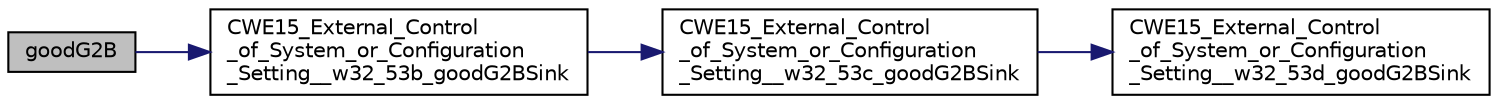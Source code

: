 digraph "goodG2B"
{
  edge [fontname="Helvetica",fontsize="10",labelfontname="Helvetica",labelfontsize="10"];
  node [fontname="Helvetica",fontsize="10",shape=record];
  rankdir="LR";
  Node26 [label="goodG2B",height=0.2,width=0.4,color="black", fillcolor="grey75", style="filled", fontcolor="black"];
  Node26 -> Node27 [color="midnightblue",fontsize="10",style="solid",fontname="Helvetica"];
  Node27 [label="CWE15_External_Control\l_of_System_or_Configuration\l_Setting__w32_53b_goodG2BSink",height=0.2,width=0.4,color="black", fillcolor="white", style="filled",URL="$CWE15__External__Control__of__System__or__Configuration__Setting____w32__53a_8c.html#ac827f9f53ccf41715e999598a62ba31e"];
  Node27 -> Node28 [color="midnightblue",fontsize="10",style="solid",fontname="Helvetica"];
  Node28 [label="CWE15_External_Control\l_of_System_or_Configuration\l_Setting__w32_53c_goodG2BSink",height=0.2,width=0.4,color="black", fillcolor="white", style="filled",URL="$CWE15__External__Control__of__System__or__Configuration__Setting____w32__53b_8c.html#aa7f4df223585be58bd79349b721bd907"];
  Node28 -> Node29 [color="midnightblue",fontsize="10",style="solid",fontname="Helvetica"];
  Node29 [label="CWE15_External_Control\l_of_System_or_Configuration\l_Setting__w32_53d_goodG2BSink",height=0.2,width=0.4,color="black", fillcolor="white", style="filled",URL="$CWE15__External__Control__of__System__or__Configuration__Setting____w32__53c_8c.html#a5bc3ecfeb6a5c396bc0ddb3075aa41ed"];
}
